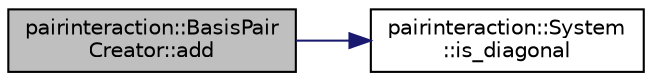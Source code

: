 digraph "pairinteraction::BasisPairCreator::add"
{
 // INTERACTIVE_SVG=YES
 // LATEX_PDF_SIZE
  bgcolor="transparent";
  edge [fontname="Helvetica",fontsize="10",labelfontname="Helvetica",labelfontsize="10"];
  node [fontname="Helvetica",fontsize="10",shape=record];
  rankdir="LR";
  Node1 [label="pairinteraction::BasisPair\lCreator::add",height=0.2,width=0.4,color="black", fillcolor="grey75", style="filled", fontcolor="black",tooltip=" "];
  Node1 -> Node2 [color="midnightblue",fontsize="10",style="solid",fontname="Helvetica"];
  Node2 [label="pairinteraction::System\l::is_diagonal",height=0.2,width=0.4,color="black",URL="$classpairinteraction_1_1System.html#a6dd1c8d2ace2dc3a9281099fe582cd48",tooltip=" "];
}
